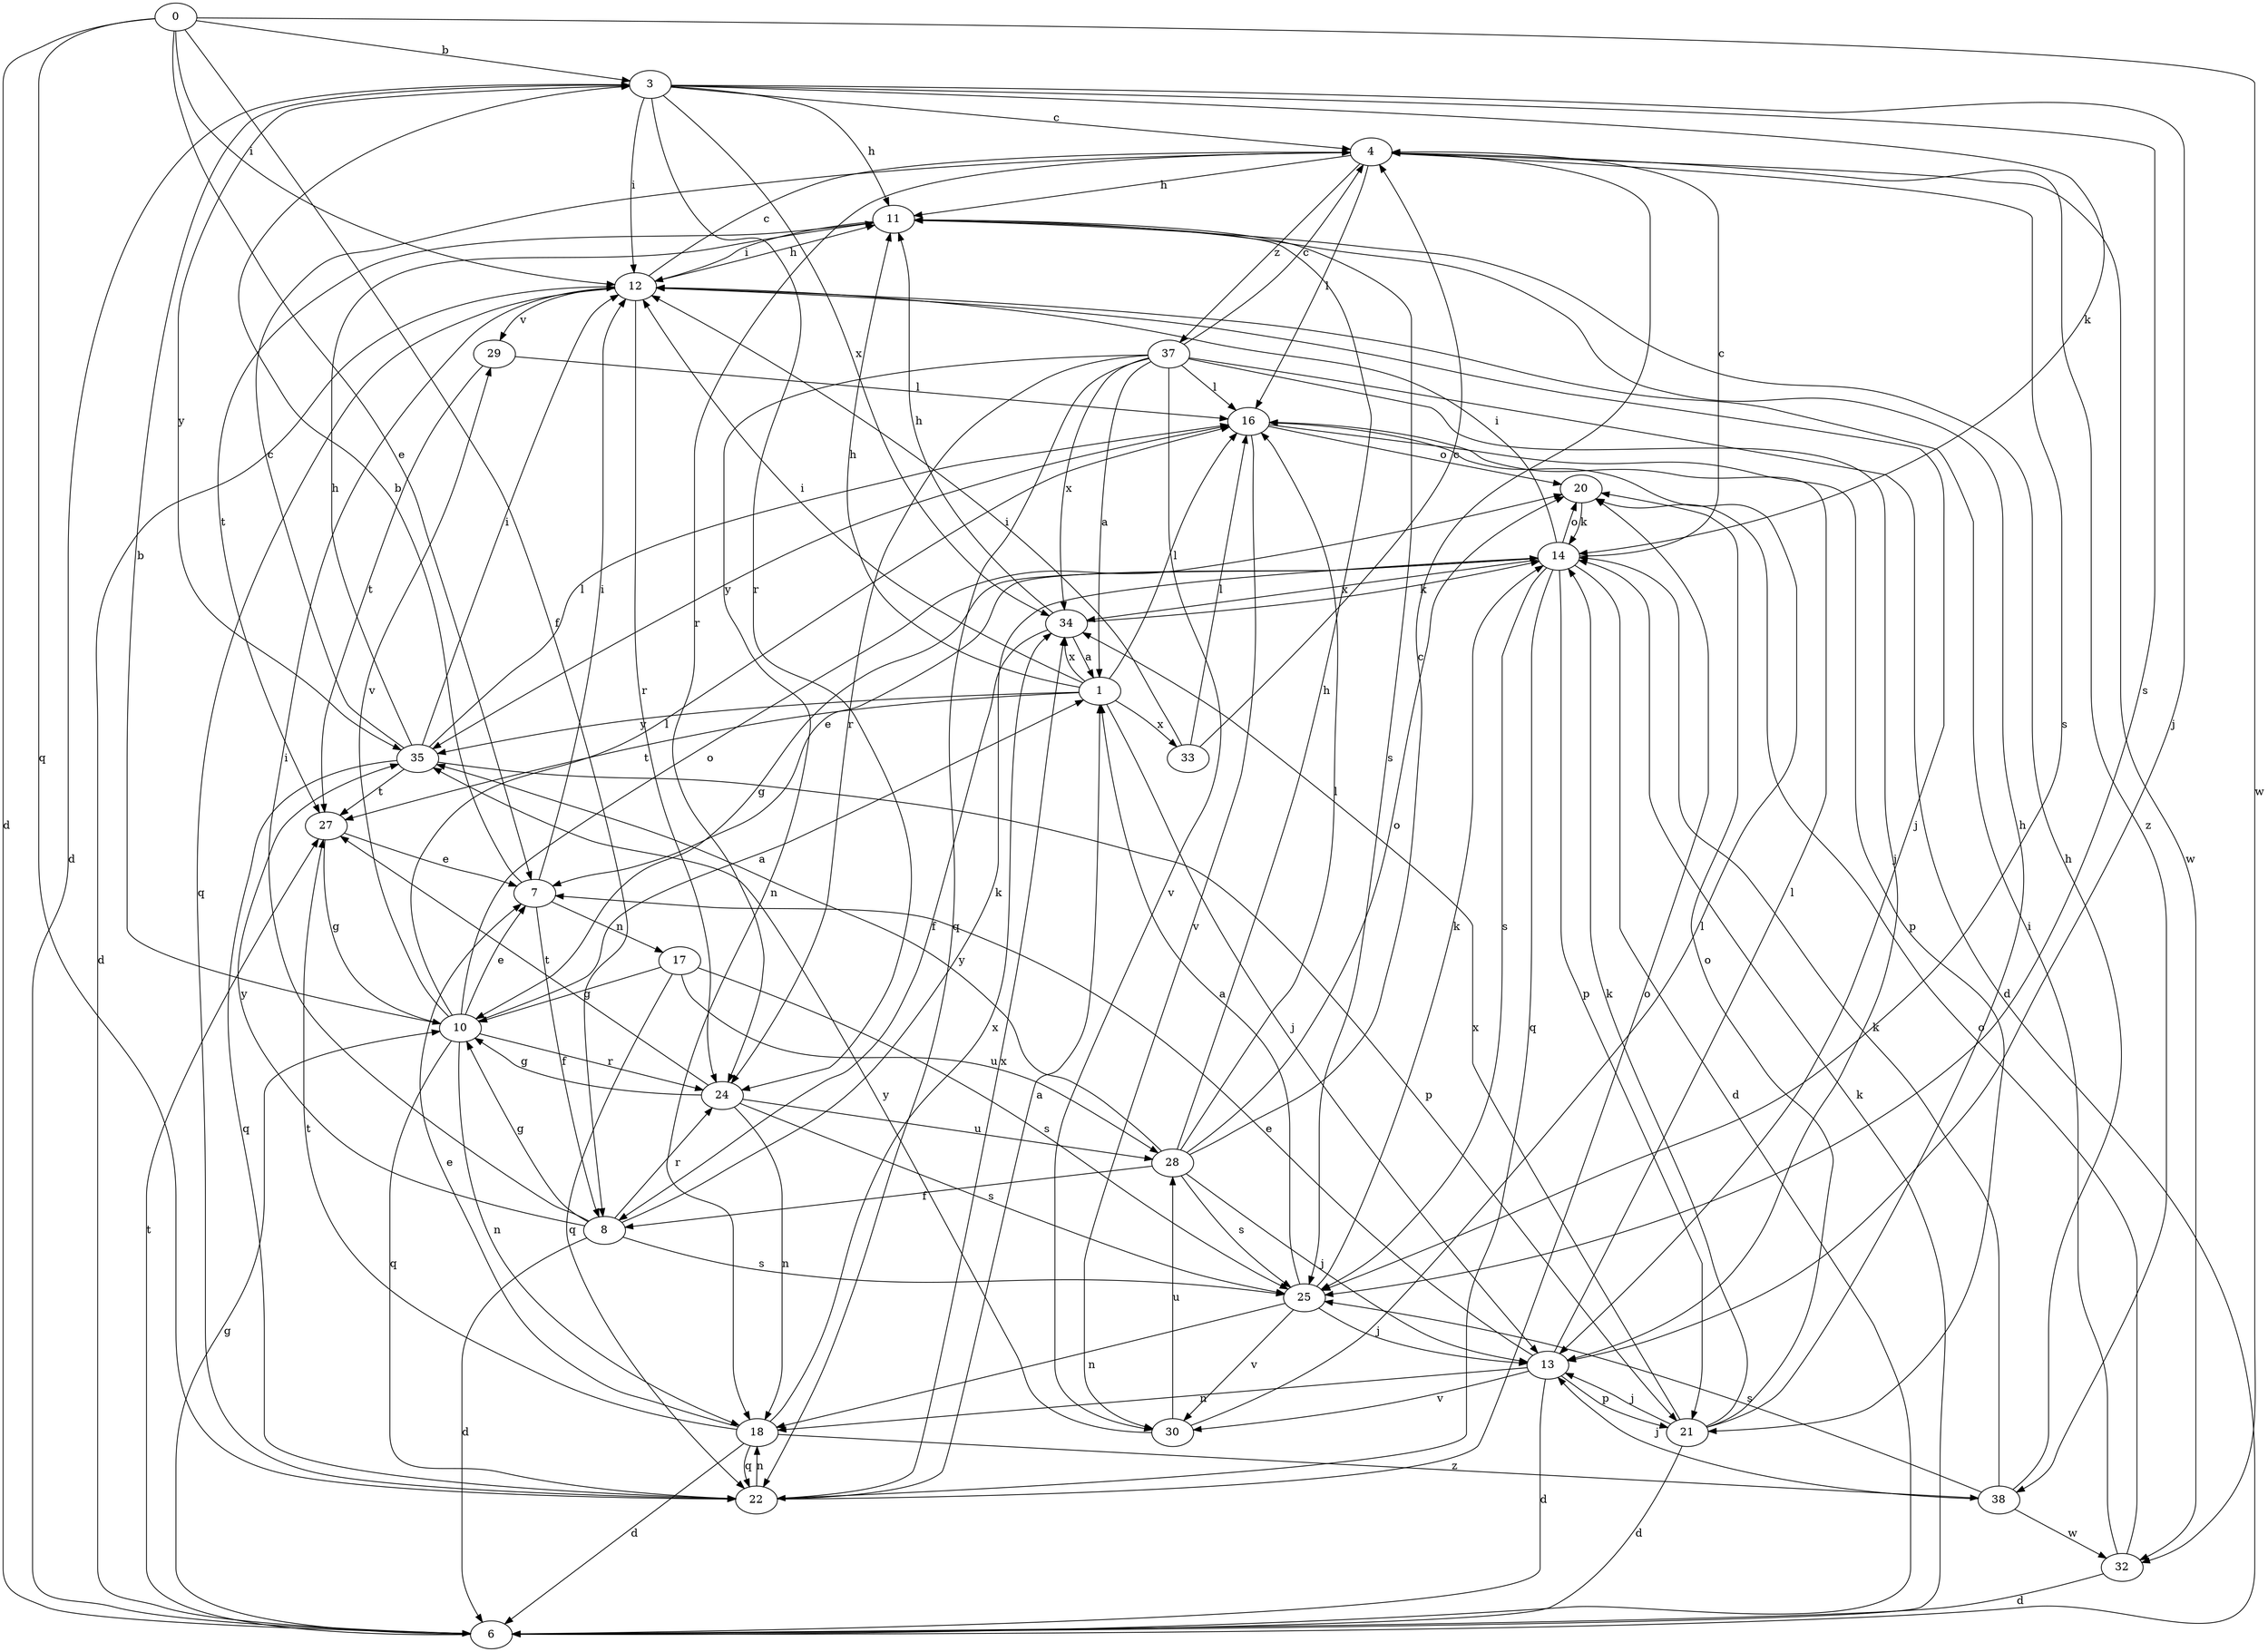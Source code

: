 strict digraph  {
0;
1;
3;
4;
6;
7;
8;
10;
11;
12;
13;
14;
16;
17;
18;
20;
21;
22;
24;
25;
27;
28;
29;
30;
32;
33;
34;
35;
37;
38;
0 -> 3  [label=b];
0 -> 6  [label=d];
0 -> 7  [label=e];
0 -> 8  [label=f];
0 -> 12  [label=i];
0 -> 22  [label=q];
0 -> 32  [label=w];
1 -> 11  [label=h];
1 -> 12  [label=i];
1 -> 13  [label=j];
1 -> 16  [label=l];
1 -> 27  [label=t];
1 -> 33  [label=x];
1 -> 34  [label=x];
1 -> 35  [label=y];
3 -> 4  [label=c];
3 -> 6  [label=d];
3 -> 11  [label=h];
3 -> 12  [label=i];
3 -> 13  [label=j];
3 -> 14  [label=k];
3 -> 24  [label=r];
3 -> 25  [label=s];
3 -> 34  [label=x];
3 -> 35  [label=y];
4 -> 11  [label=h];
4 -> 16  [label=l];
4 -> 24  [label=r];
4 -> 25  [label=s];
4 -> 32  [label=w];
4 -> 37  [label=z];
4 -> 38  [label=z];
6 -> 10  [label=g];
6 -> 14  [label=k];
6 -> 27  [label=t];
7 -> 3  [label=b];
7 -> 8  [label=f];
7 -> 12  [label=i];
7 -> 17  [label=n];
8 -> 6  [label=d];
8 -> 10  [label=g];
8 -> 12  [label=i];
8 -> 14  [label=k];
8 -> 24  [label=r];
8 -> 25  [label=s];
8 -> 35  [label=y];
10 -> 1  [label=a];
10 -> 3  [label=b];
10 -> 7  [label=e];
10 -> 16  [label=l];
10 -> 18  [label=n];
10 -> 20  [label=o];
10 -> 22  [label=q];
10 -> 24  [label=r];
10 -> 29  [label=v];
11 -> 12  [label=i];
11 -> 25  [label=s];
11 -> 27  [label=t];
12 -> 4  [label=c];
12 -> 6  [label=d];
12 -> 11  [label=h];
12 -> 13  [label=j];
12 -> 22  [label=q];
12 -> 24  [label=r];
12 -> 29  [label=v];
13 -> 6  [label=d];
13 -> 7  [label=e];
13 -> 16  [label=l];
13 -> 18  [label=n];
13 -> 21  [label=p];
13 -> 30  [label=v];
14 -> 4  [label=c];
14 -> 6  [label=d];
14 -> 7  [label=e];
14 -> 10  [label=g];
14 -> 12  [label=i];
14 -> 20  [label=o];
14 -> 21  [label=p];
14 -> 22  [label=q];
14 -> 25  [label=s];
14 -> 34  [label=x];
16 -> 20  [label=o];
16 -> 21  [label=p];
16 -> 30  [label=v];
16 -> 35  [label=y];
17 -> 10  [label=g];
17 -> 22  [label=q];
17 -> 25  [label=s];
17 -> 28  [label=u];
18 -> 6  [label=d];
18 -> 7  [label=e];
18 -> 22  [label=q];
18 -> 27  [label=t];
18 -> 34  [label=x];
18 -> 38  [label=z];
20 -> 14  [label=k];
21 -> 6  [label=d];
21 -> 11  [label=h];
21 -> 13  [label=j];
21 -> 14  [label=k];
21 -> 20  [label=o];
21 -> 34  [label=x];
22 -> 1  [label=a];
22 -> 18  [label=n];
22 -> 20  [label=o];
22 -> 34  [label=x];
24 -> 10  [label=g];
24 -> 18  [label=n];
24 -> 25  [label=s];
24 -> 27  [label=t];
24 -> 28  [label=u];
25 -> 1  [label=a];
25 -> 13  [label=j];
25 -> 14  [label=k];
25 -> 18  [label=n];
25 -> 30  [label=v];
27 -> 7  [label=e];
27 -> 10  [label=g];
28 -> 4  [label=c];
28 -> 8  [label=f];
28 -> 11  [label=h];
28 -> 13  [label=j];
28 -> 16  [label=l];
28 -> 20  [label=o];
28 -> 25  [label=s];
28 -> 35  [label=y];
29 -> 16  [label=l];
29 -> 27  [label=t];
30 -> 16  [label=l];
30 -> 28  [label=u];
30 -> 35  [label=y];
32 -> 6  [label=d];
32 -> 12  [label=i];
32 -> 20  [label=o];
33 -> 4  [label=c];
33 -> 12  [label=i];
33 -> 16  [label=l];
34 -> 1  [label=a];
34 -> 8  [label=f];
34 -> 11  [label=h];
34 -> 14  [label=k];
35 -> 4  [label=c];
35 -> 11  [label=h];
35 -> 12  [label=i];
35 -> 16  [label=l];
35 -> 21  [label=p];
35 -> 22  [label=q];
35 -> 27  [label=t];
37 -> 1  [label=a];
37 -> 4  [label=c];
37 -> 6  [label=d];
37 -> 13  [label=j];
37 -> 16  [label=l];
37 -> 18  [label=n];
37 -> 22  [label=q];
37 -> 24  [label=r];
37 -> 30  [label=v];
37 -> 34  [label=x];
38 -> 11  [label=h];
38 -> 13  [label=j];
38 -> 14  [label=k];
38 -> 25  [label=s];
38 -> 32  [label=w];
}
